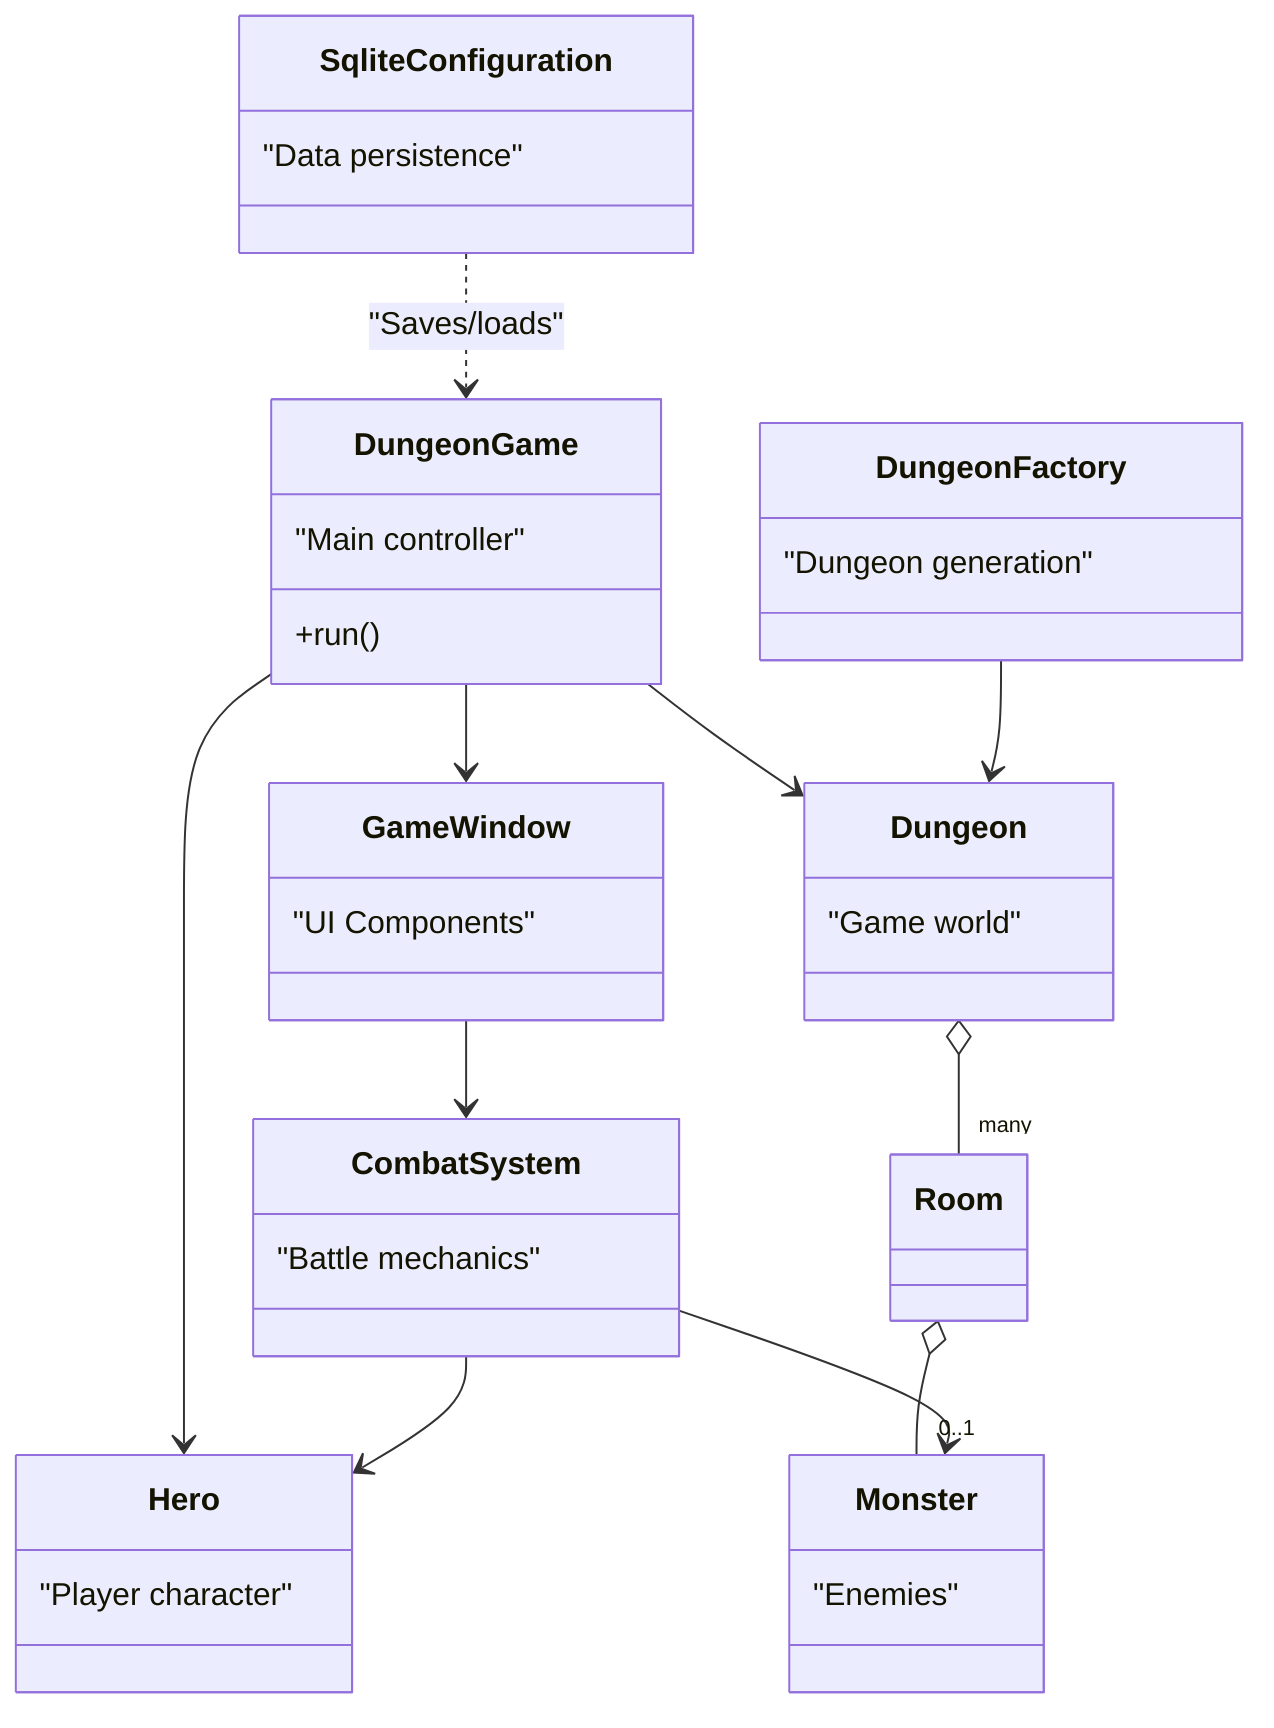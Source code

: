 classDiagram
    %% High-level architecture overview
    class DungeonGame {
        "Main controller"
        +run()
    }

    class GameWindow {
        "UI Components"
    }

    class Dungeon {
        "Game world"
    }

    class Hero {
        "Player character"
    }

    class Monster {
        "Enemies"
    }

    class CombatSystem {
        "Battle mechanics"
    }

    class DungeonFactory {
        "Dungeon generation"
    }

    class SqliteConfiguration {
        "Data persistence"
    }

    DungeonGame --> GameWindow
    DungeonGame --> Dungeon
    DungeonGame --> Hero
    GameWindow --> CombatSystem
    Dungeon o-- "many" Room
    Room o-- "0..1" Monster
    CombatSystem --> Hero
    CombatSystem --> Monster
    DungeonFactory --> Dungeon
    SqliteConfiguration ..> DungeonGame: "Saves/loads"